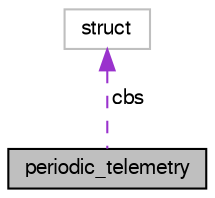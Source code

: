 digraph "periodic_telemetry"
{
  edge [fontname="FreeSans",fontsize="10",labelfontname="FreeSans",labelfontsize="10"];
  node [fontname="FreeSans",fontsize="10",shape=record];
  Node1 [label="periodic_telemetry",height=0.2,width=0.4,color="black", fillcolor="grey75", style="filled", fontcolor="black"];
  Node2 -> Node1 [dir="back",color="darkorchid3",fontsize="10",style="dashed",label=" cbs" ,fontname="FreeSans"];
  Node2 [label="struct",height=0.2,width=0.4,color="grey75", fillcolor="white", style="filled"];
}
